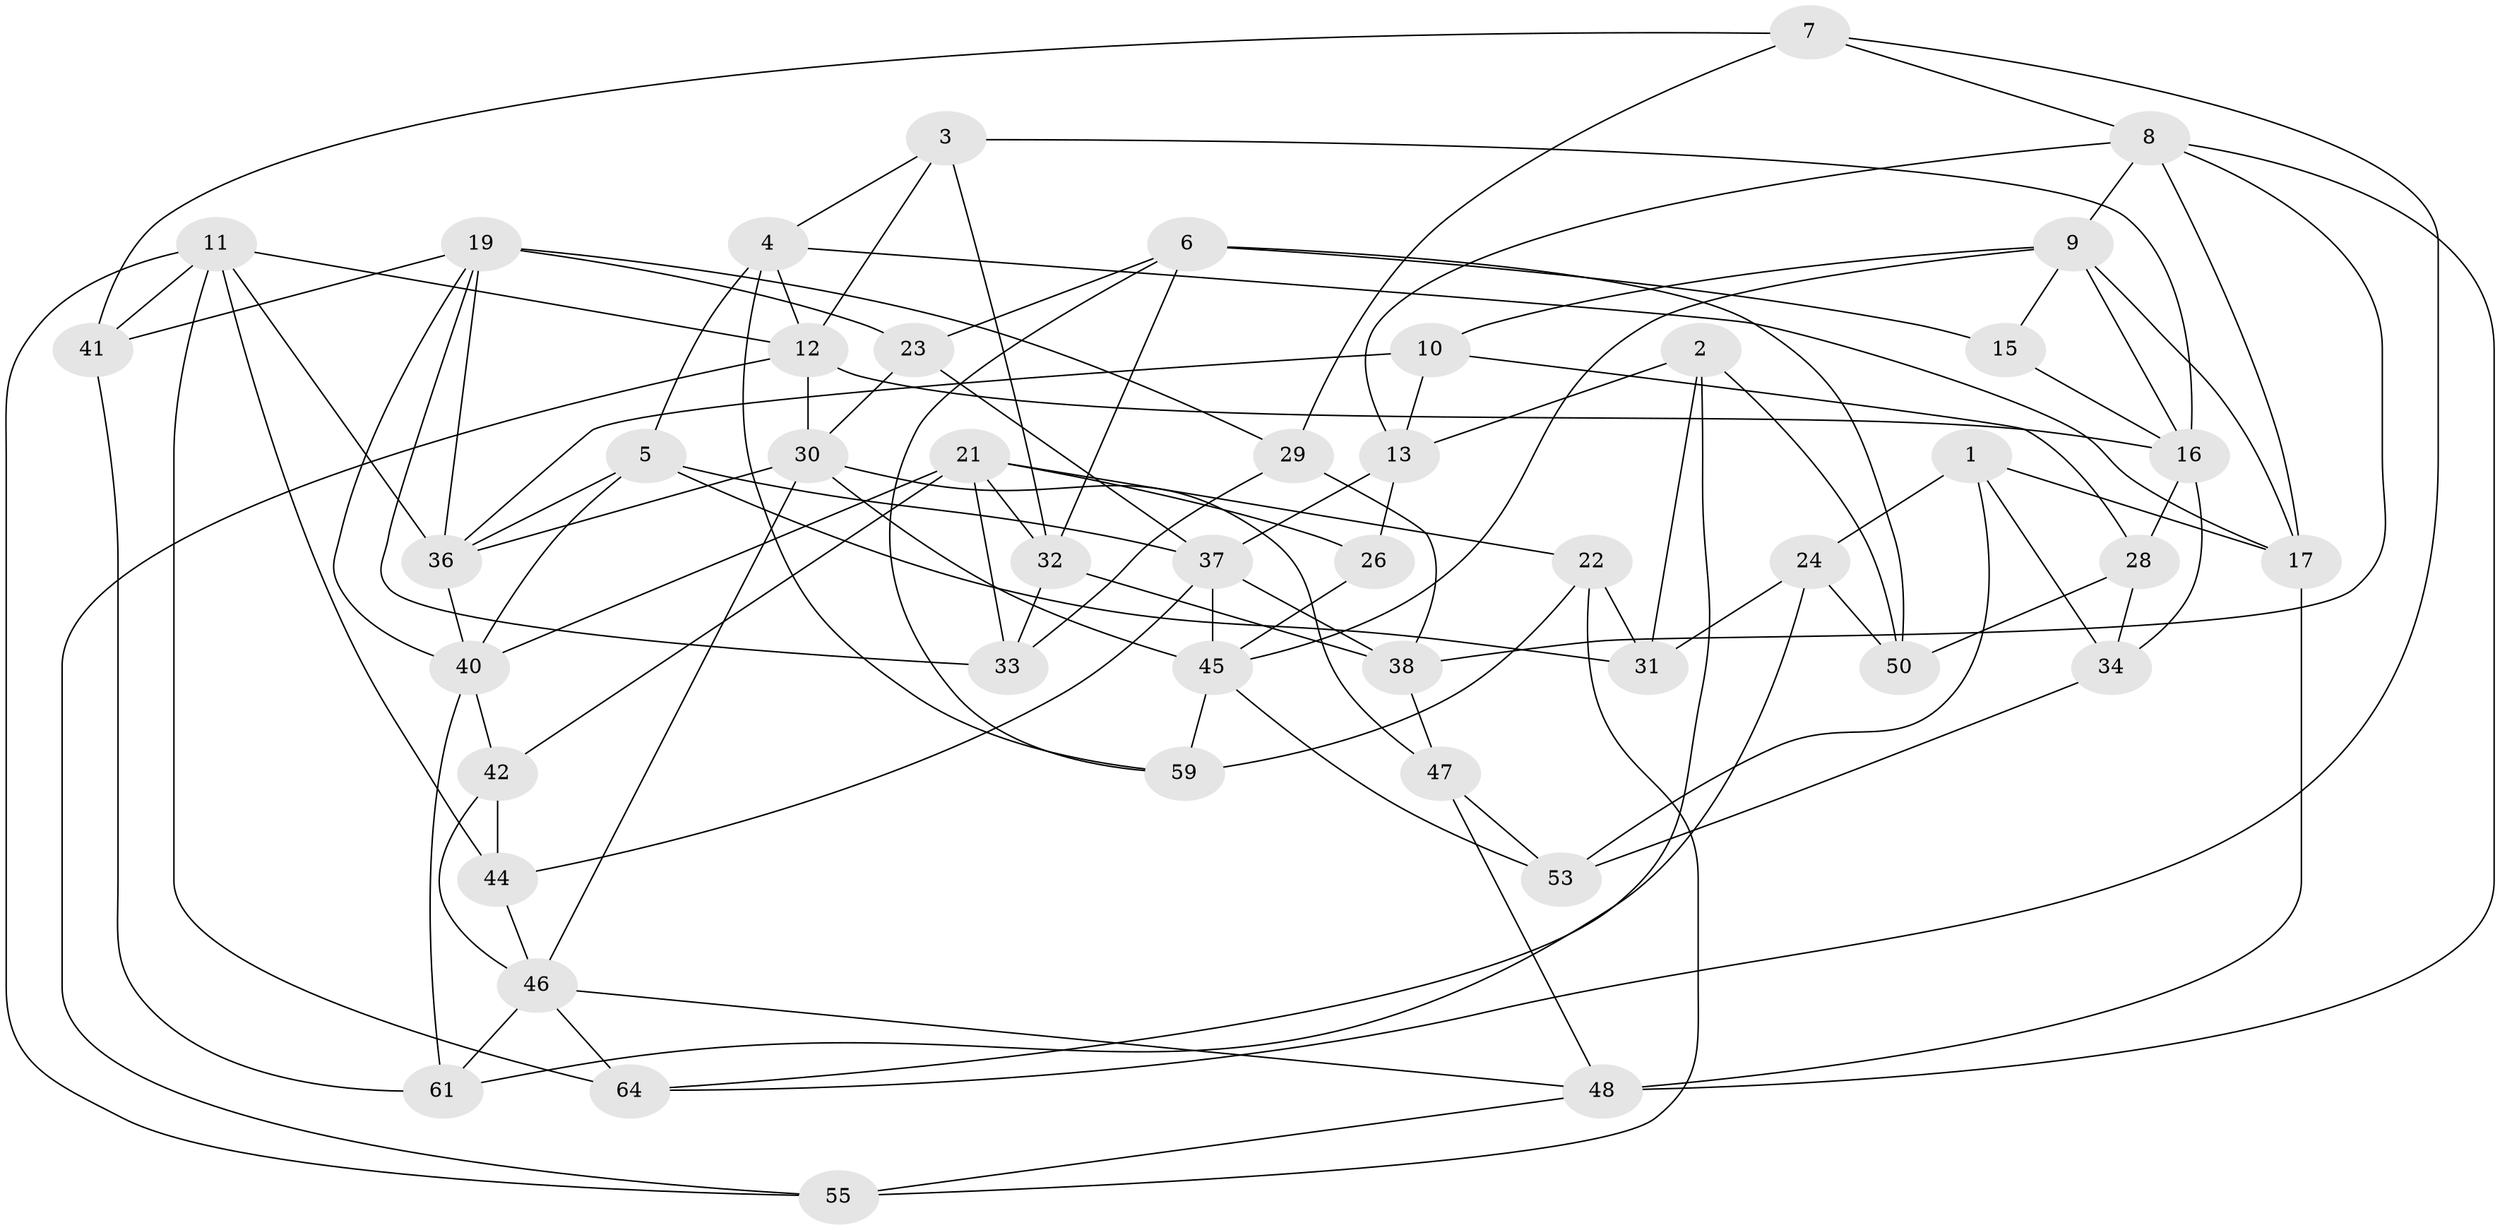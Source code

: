 // original degree distribution, {4: 1.0}
// Generated by graph-tools (version 1.1) at 2025/11/02/27/25 16:11:46]
// undirected, 46 vertices, 108 edges
graph export_dot {
graph [start="1"]
  node [color=gray90,style=filled];
  1;
  2;
  3;
  4 [super="+20"];
  5 [super="+27"];
  6 [super="+35"];
  7;
  8 [super="+18"];
  9 [super="+14"];
  10;
  11 [super="+39"];
  12 [super="+54"];
  13 [super="+52"];
  15;
  16 [super="+60"];
  17 [super="+49"];
  19 [super="+66"];
  21 [super="+25"];
  22;
  23;
  24;
  26;
  28;
  29;
  30 [super="+63"];
  31;
  32 [super="+51"];
  33;
  34;
  36 [super="+43"];
  37 [super="+62"];
  38 [super="+58"];
  40 [super="+65"];
  41;
  42;
  44;
  45 [super="+57"];
  46 [super="+67"];
  47;
  48 [super="+56"];
  50;
  53;
  55;
  59;
  61;
  64;
  1 -- 34;
  1 -- 53;
  1 -- 24;
  1 -- 17;
  2 -- 50;
  2 -- 64;
  2 -- 31;
  2 -- 13;
  3 -- 12;
  3 -- 32;
  3 -- 4;
  3 -- 16;
  4 -- 17;
  4 -- 59;
  4 -- 12;
  4 -- 5 [weight=2];
  5 -- 31;
  5 -- 37;
  5 -- 40;
  5 -- 36;
  6 -- 23;
  6 -- 50;
  6 -- 15 [weight=2];
  6 -- 59;
  6 -- 32;
  7 -- 8;
  7 -- 64;
  7 -- 41;
  7 -- 29;
  8 -- 38;
  8 -- 48;
  8 -- 9;
  8 -- 13;
  8 -- 17;
  9 -- 15;
  9 -- 45;
  9 -- 16;
  9 -- 10;
  9 -- 17;
  10 -- 28;
  10 -- 13;
  10 -- 36;
  11 -- 41;
  11 -- 55;
  11 -- 64;
  11 -- 36;
  11 -- 44;
  11 -- 12;
  12 -- 55;
  12 -- 16;
  12 -- 30;
  13 -- 26 [weight=2];
  13 -- 37;
  15 -- 16;
  16 -- 28;
  16 -- 34;
  17 -- 48 [weight=2];
  19 -- 41;
  19 -- 29;
  19 -- 40;
  19 -- 33;
  19 -- 23;
  19 -- 36;
  21 -- 22;
  21 -- 42;
  21 -- 40;
  21 -- 33;
  21 -- 26;
  21 -- 32;
  22 -- 31;
  22 -- 59;
  22 -- 55;
  23 -- 37;
  23 -- 30;
  24 -- 50;
  24 -- 31;
  24 -- 61;
  26 -- 45;
  28 -- 34;
  28 -- 50;
  29 -- 38;
  29 -- 33;
  30 -- 45;
  30 -- 47;
  30 -- 36;
  30 -- 46;
  32 -- 33;
  32 -- 38 [weight=2];
  34 -- 53;
  36 -- 40;
  37 -- 44;
  37 -- 38;
  37 -- 45;
  38 -- 47;
  40 -- 61;
  40 -- 42;
  41 -- 61;
  42 -- 44;
  42 -- 46;
  44 -- 46;
  45 -- 53;
  45 -- 59;
  46 -- 64;
  46 -- 48;
  46 -- 61;
  47 -- 48;
  47 -- 53;
  48 -- 55;
}
